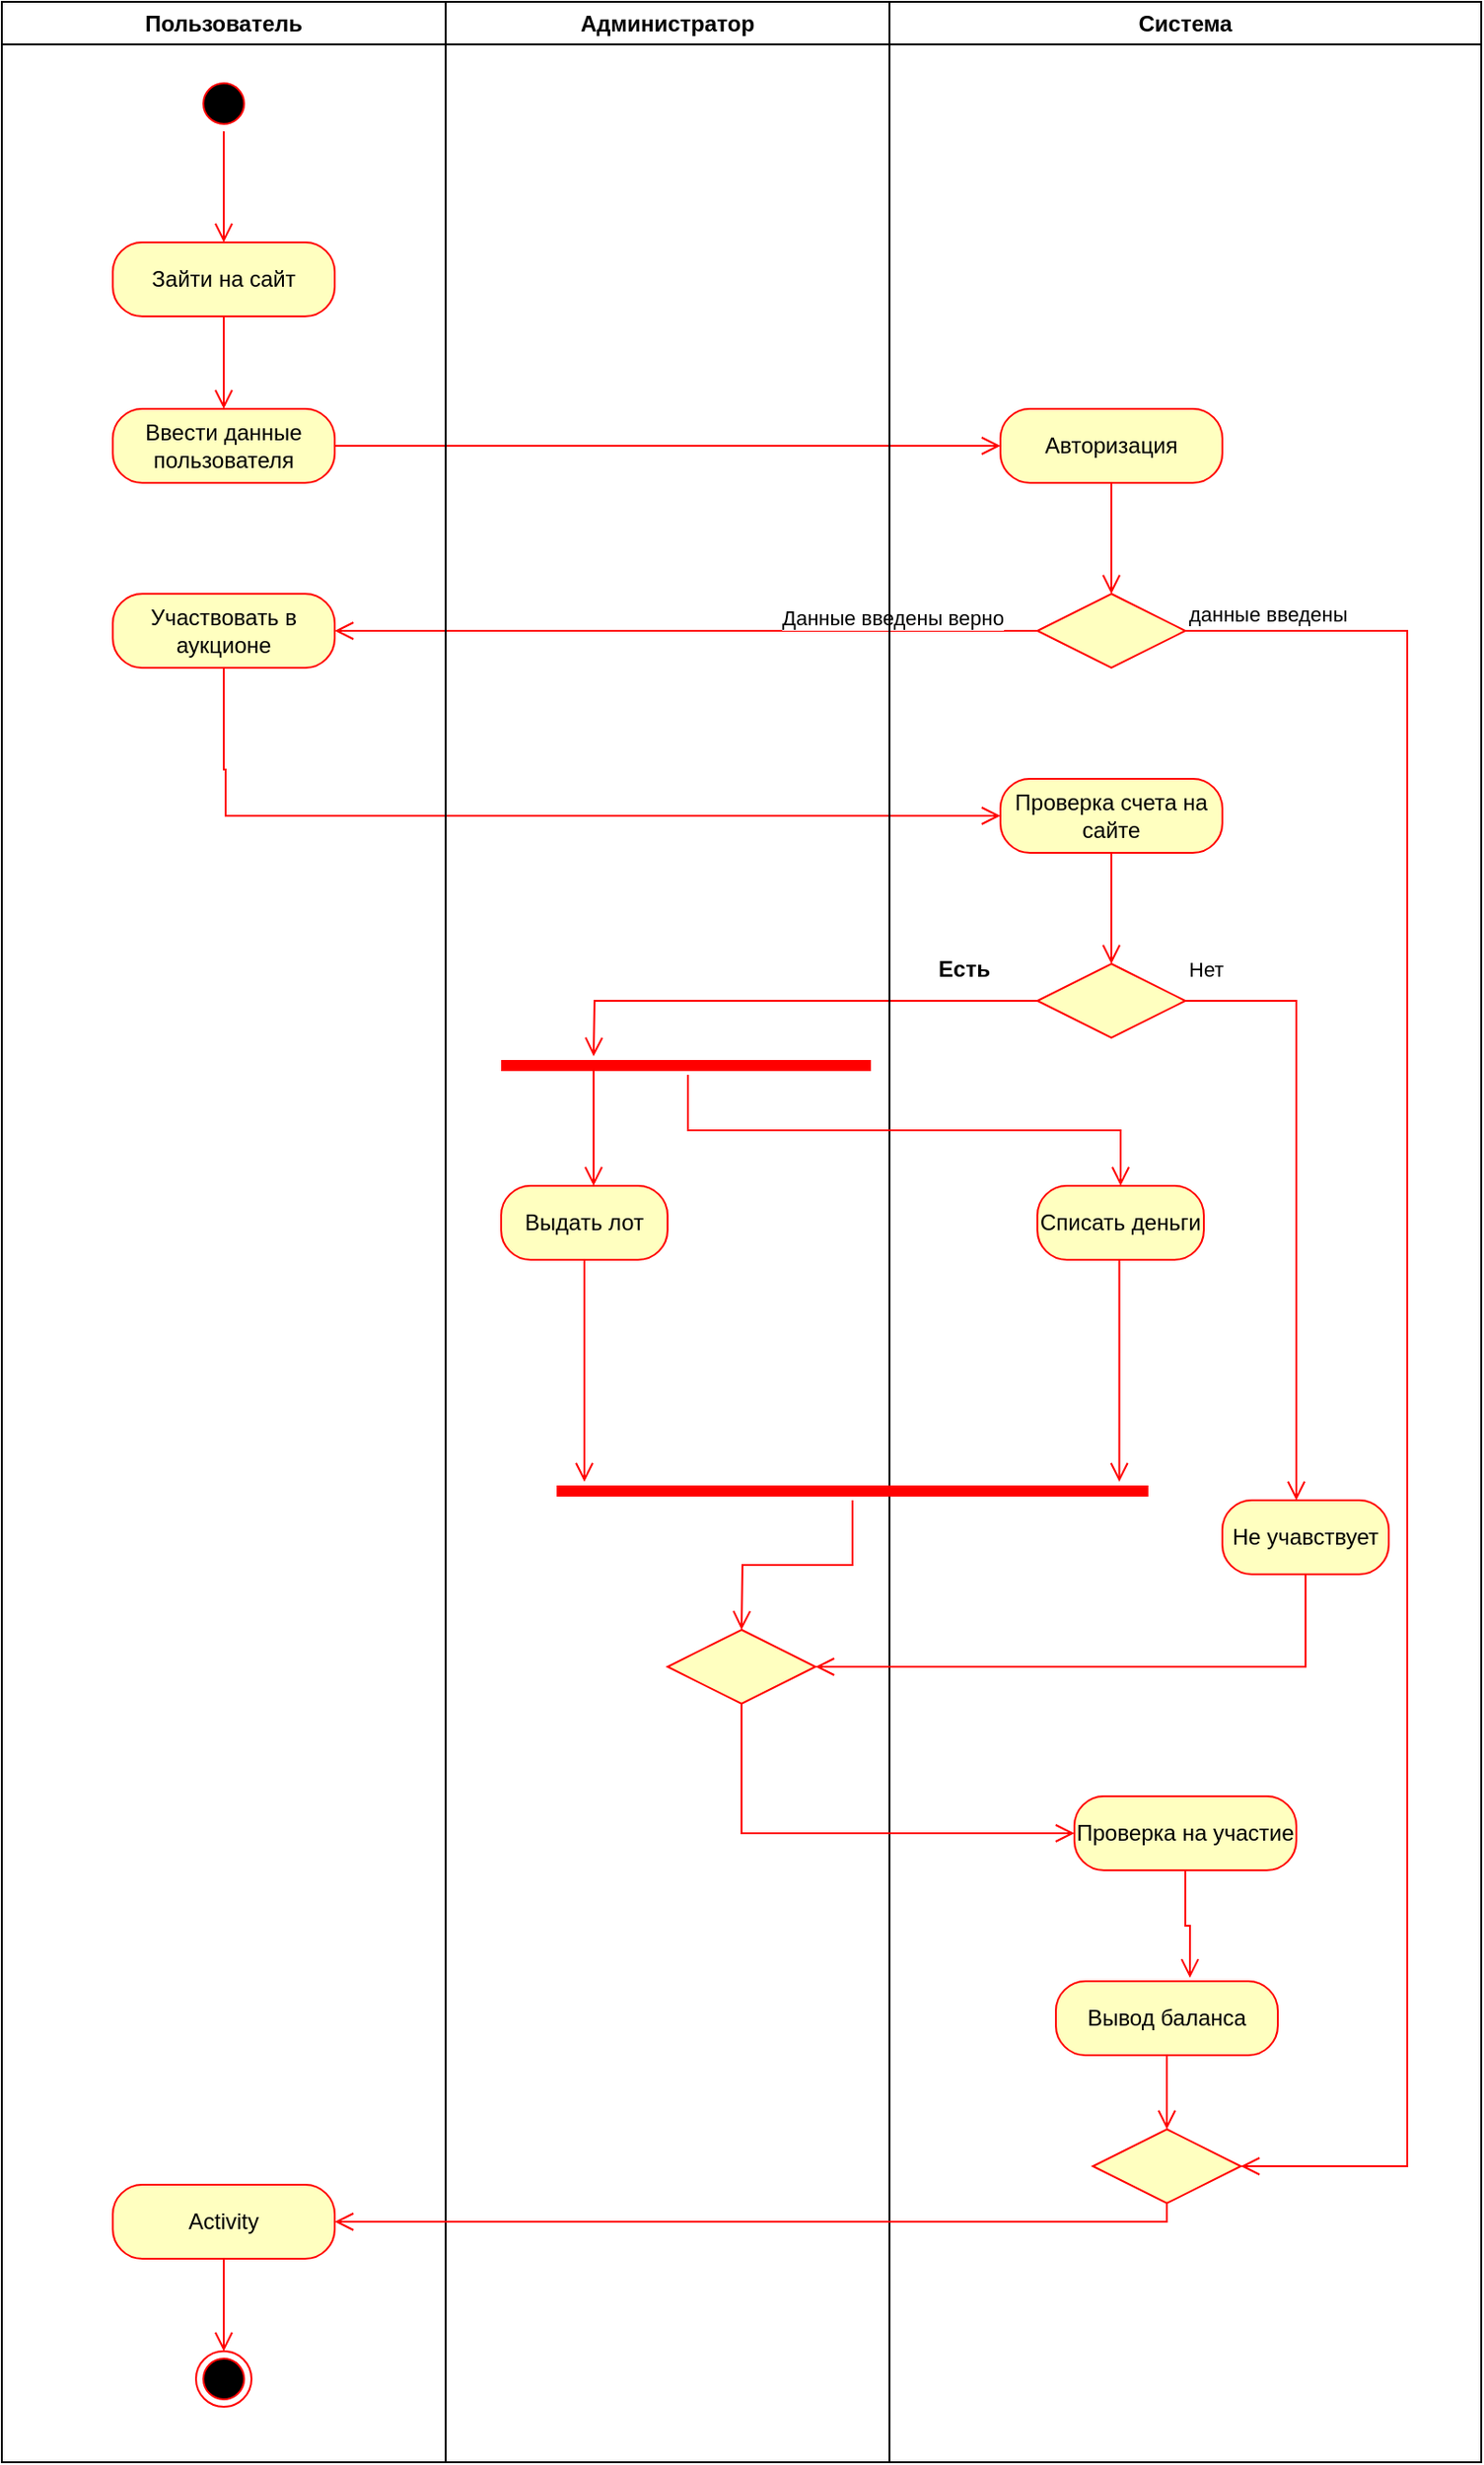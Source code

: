 <mxfile version="27.1.1">
  <diagram name="Страница — 1" id="MxvPOZNu0eZDV6F3p2Vq">
    <mxGraphModel dx="1139" dy="559" grid="1" gridSize="10" guides="1" tooltips="1" connect="1" arrows="1" fold="1" page="1" pageScale="1" pageWidth="827" pageHeight="1169" math="0" shadow="0">
      <root>
        <mxCell id="0" />
        <mxCell id="1" parent="0" />
        <mxCell id="AiupzfriiUT0BEA5pnW3-1" value="Пользователь" style="swimlane;whiteSpace=wrap;html=1;startSize=23;" vertex="1" parent="1">
          <mxGeometry width="240" height="1330" as="geometry" />
        </mxCell>
        <mxCell id="AiupzfriiUT0BEA5pnW3-5" value="Зайти на сайт" style="rounded=1;whiteSpace=wrap;html=1;arcSize=40;fontColor=#000000;fillColor=#ffffc0;strokeColor=#ff0000;" vertex="1" parent="AiupzfriiUT0BEA5pnW3-1">
          <mxGeometry x="60" y="130" width="120" height="40" as="geometry" />
        </mxCell>
        <mxCell id="AiupzfriiUT0BEA5pnW3-6" value="" style="edgeStyle=orthogonalEdgeStyle;html=1;verticalAlign=bottom;endArrow=open;endSize=8;strokeColor=#ff0000;rounded=0;" edge="1" source="AiupzfriiUT0BEA5pnW3-5" parent="AiupzfriiUT0BEA5pnW3-1">
          <mxGeometry relative="1" as="geometry">
            <mxPoint x="120" y="220" as="targetPoint" />
          </mxGeometry>
        </mxCell>
        <mxCell id="AiupzfriiUT0BEA5pnW3-7" value="" style="ellipse;html=1;shape=startState;fillColor=#000000;strokeColor=#ff0000;" vertex="1" parent="AiupzfriiUT0BEA5pnW3-1">
          <mxGeometry x="105" y="40" width="30" height="30" as="geometry" />
        </mxCell>
        <mxCell id="AiupzfriiUT0BEA5pnW3-8" value="" style="edgeStyle=orthogonalEdgeStyle;html=1;verticalAlign=bottom;endArrow=open;endSize=8;strokeColor=#ff0000;rounded=0;" edge="1" source="AiupzfriiUT0BEA5pnW3-7" parent="AiupzfriiUT0BEA5pnW3-1">
          <mxGeometry relative="1" as="geometry">
            <mxPoint x="120" y="130" as="targetPoint" />
          </mxGeometry>
        </mxCell>
        <mxCell id="AiupzfriiUT0BEA5pnW3-9" value="Ввести данные пользователя" style="rounded=1;whiteSpace=wrap;html=1;arcSize=40;fontColor=#000000;fillColor=#ffffc0;strokeColor=#ff0000;" vertex="1" parent="AiupzfriiUT0BEA5pnW3-1">
          <mxGeometry x="60" y="220" width="120" height="40" as="geometry" />
        </mxCell>
        <mxCell id="AiupzfriiUT0BEA5pnW3-16" value="Участвовать в аукционе" style="rounded=1;whiteSpace=wrap;html=1;arcSize=40;fontColor=#000000;fillColor=#ffffc0;strokeColor=#ff0000;" vertex="1" parent="AiupzfriiUT0BEA5pnW3-1">
          <mxGeometry x="60" y="320" width="120" height="40" as="geometry" />
        </mxCell>
        <mxCell id="AiupzfriiUT0BEA5pnW3-49" value="Activity" style="rounded=1;whiteSpace=wrap;html=1;arcSize=40;fontColor=#000000;fillColor=#ffffc0;strokeColor=#ff0000;" vertex="1" parent="AiupzfriiUT0BEA5pnW3-1">
          <mxGeometry x="60" y="1180" width="120" height="40" as="geometry" />
        </mxCell>
        <mxCell id="AiupzfriiUT0BEA5pnW3-50" value="" style="edgeStyle=orthogonalEdgeStyle;html=1;verticalAlign=bottom;endArrow=open;endSize=8;strokeColor=#ff0000;rounded=0;" edge="1" source="AiupzfriiUT0BEA5pnW3-49" parent="AiupzfriiUT0BEA5pnW3-1">
          <mxGeometry relative="1" as="geometry">
            <mxPoint x="120" y="1270" as="targetPoint" />
          </mxGeometry>
        </mxCell>
        <mxCell id="AiupzfriiUT0BEA5pnW3-52" value="" style="ellipse;html=1;shape=endState;fillColor=#000000;strokeColor=#ff0000;" vertex="1" parent="AiupzfriiUT0BEA5pnW3-1">
          <mxGeometry x="105" y="1270" width="30" height="30" as="geometry" />
        </mxCell>
        <mxCell id="AiupzfriiUT0BEA5pnW3-3" value="Система" style="swimlane;whiteSpace=wrap;html=1;" vertex="1" parent="1">
          <mxGeometry x="480" width="320" height="1330" as="geometry" />
        </mxCell>
        <mxCell id="AiupzfriiUT0BEA5pnW3-10" value="Авторизация" style="rounded=1;whiteSpace=wrap;html=1;arcSize=40;fontColor=#000000;fillColor=#ffffc0;strokeColor=#ff0000;" vertex="1" parent="AiupzfriiUT0BEA5pnW3-3">
          <mxGeometry x="60" y="220" width="120" height="40" as="geometry" />
        </mxCell>
        <mxCell id="AiupzfriiUT0BEA5pnW3-13" value="" style="rhombus;whiteSpace=wrap;html=1;fontColor=#000000;fillColor=#ffffc0;strokeColor=#ff0000;" vertex="1" parent="AiupzfriiUT0BEA5pnW3-3">
          <mxGeometry x="80" y="320" width="80" height="40" as="geometry" />
        </mxCell>
        <mxCell id="AiupzfriiUT0BEA5pnW3-15" value="Данные введены верно" style="edgeStyle=orthogonalEdgeStyle;html=1;align=left;verticalAlign=top;endArrow=open;endSize=8;strokeColor=#ff0000;rounded=0;" edge="1" source="AiupzfriiUT0BEA5pnW3-13" parent="AiupzfriiUT0BEA5pnW3-3">
          <mxGeometry x="-0.264" y="-20" relative="1" as="geometry">
            <mxPoint x="-300" y="340" as="targetPoint" />
            <mxPoint as="offset" />
          </mxGeometry>
        </mxCell>
        <mxCell id="AiupzfriiUT0BEA5pnW3-18" value="Проверка счета на сайте" style="rounded=1;whiteSpace=wrap;html=1;arcSize=40;fontColor=#000000;fillColor=#ffffc0;strokeColor=#ff0000;" vertex="1" parent="AiupzfriiUT0BEA5pnW3-3">
          <mxGeometry x="60" y="420" width="120" height="40" as="geometry" />
        </mxCell>
        <mxCell id="AiupzfriiUT0BEA5pnW3-19" value="" style="rhombus;whiteSpace=wrap;html=1;fontColor=#000000;fillColor=#ffffc0;strokeColor=#ff0000;" vertex="1" parent="AiupzfriiUT0BEA5pnW3-3">
          <mxGeometry x="80" y="520" width="80" height="40" as="geometry" />
        </mxCell>
        <mxCell id="AiupzfriiUT0BEA5pnW3-20" value="" style="edgeStyle=orthogonalEdgeStyle;html=1;align=left;verticalAlign=bottom;endArrow=open;endSize=8;strokeColor=#ff0000;rounded=0;exitX=0.5;exitY=1;exitDx=0;exitDy=0;entryX=0.5;entryY=0;entryDx=0;entryDy=0;" edge="1" source="AiupzfriiUT0BEA5pnW3-18" parent="AiupzfriiUT0BEA5pnW3-3" target="AiupzfriiUT0BEA5pnW3-19">
          <mxGeometry x="-1" relative="1" as="geometry">
            <mxPoint x="260" y="540" as="targetPoint" />
          </mxGeometry>
        </mxCell>
        <mxCell id="AiupzfriiUT0BEA5pnW3-30" value="Есть" style="text;align=center;fontStyle=1;verticalAlign=middle;spacingLeft=3;spacingRight=3;strokeColor=none;rotatable=0;points=[[0,0.5],[1,0.5]];portConstraint=eastwest;html=1;" vertex="1" parent="AiupzfriiUT0BEA5pnW3-3">
          <mxGeometry y="510" width="80" height="26" as="geometry" />
        </mxCell>
        <mxCell id="AiupzfriiUT0BEA5pnW3-28" value="Списать деньги" style="rounded=1;whiteSpace=wrap;html=1;arcSize=40;fontColor=#000000;fillColor=#ffffc0;strokeColor=#ff0000;" vertex="1" parent="AiupzfriiUT0BEA5pnW3-3">
          <mxGeometry x="80" y="640" width="90" height="40" as="geometry" />
        </mxCell>
        <mxCell id="AiupzfriiUT0BEA5pnW3-32" value="" style="edgeStyle=orthogonalEdgeStyle;html=1;verticalAlign=bottom;endArrow=open;endSize=8;strokeColor=#ff0000;rounded=0;exitX=0.5;exitY=1;exitDx=0;exitDy=0;" edge="1" parent="AiupzfriiUT0BEA5pnW3-3">
          <mxGeometry relative="1" as="geometry">
            <mxPoint x="124.29" y="800" as="targetPoint" />
            <mxPoint x="124.29" y="680" as="sourcePoint" />
            <Array as="points">
              <mxPoint x="124.29" y="720" />
              <mxPoint x="124.29" y="720" />
            </Array>
          </mxGeometry>
        </mxCell>
        <mxCell id="AiupzfriiUT0BEA5pnW3-40" value="Проверка на участие" style="rounded=1;whiteSpace=wrap;html=1;arcSize=40;fontColor=#000000;fillColor=#ffffc0;strokeColor=#ff0000;" vertex="1" parent="AiupzfriiUT0BEA5pnW3-3">
          <mxGeometry x="100" y="970" width="120" height="40" as="geometry" />
        </mxCell>
        <mxCell id="AiupzfriiUT0BEA5pnW3-41" value="" style="edgeStyle=orthogonalEdgeStyle;html=1;verticalAlign=bottom;endArrow=open;endSize=8;strokeColor=#ff0000;rounded=0;entryX=0.604;entryY=-0.046;entryDx=0;entryDy=0;entryPerimeter=0;" edge="1" source="AiupzfriiUT0BEA5pnW3-40" parent="AiupzfriiUT0BEA5pnW3-3" target="AiupzfriiUT0BEA5pnW3-46">
          <mxGeometry relative="1" as="geometry">
            <mxPoint x="160" y="1050" as="targetPoint" />
          </mxGeometry>
        </mxCell>
        <mxCell id="AiupzfriiUT0BEA5pnW3-43" value="Не учавствует" style="rounded=1;whiteSpace=wrap;html=1;arcSize=40;fontColor=#000000;fillColor=#ffffc0;strokeColor=#ff0000;" vertex="1" parent="AiupzfriiUT0BEA5pnW3-3">
          <mxGeometry x="180" y="810" width="90" height="40" as="geometry" />
        </mxCell>
        <mxCell id="AiupzfriiUT0BEA5pnW3-46" value="Вывод баланса" style="rounded=1;whiteSpace=wrap;html=1;arcSize=40;fontColor=#000000;fillColor=#ffffc0;strokeColor=#ff0000;" vertex="1" parent="AiupzfriiUT0BEA5pnW3-3">
          <mxGeometry x="90" y="1070" width="120" height="40" as="geometry" />
        </mxCell>
        <mxCell id="AiupzfriiUT0BEA5pnW3-11" value="" style="edgeStyle=orthogonalEdgeStyle;html=1;verticalAlign=bottom;endArrow=open;endSize=8;strokeColor=#ff0000;rounded=0;entryX=0;entryY=0.5;entryDx=0;entryDy=0;exitX=1;exitY=0.5;exitDx=0;exitDy=0;" edge="1" parent="1" source="AiupzfriiUT0BEA5pnW3-9" target="AiupzfriiUT0BEA5pnW3-10">
          <mxGeometry relative="1" as="geometry">
            <mxPoint x="160" y="270" as="targetPoint" />
            <mxPoint x="160" y="220" as="sourcePoint" />
          </mxGeometry>
        </mxCell>
        <mxCell id="AiupzfriiUT0BEA5pnW3-12" value="" style="edgeStyle=orthogonalEdgeStyle;html=1;verticalAlign=bottom;endArrow=open;endSize=8;strokeColor=#ff0000;rounded=0;exitX=0.5;exitY=1;exitDx=0;exitDy=0;" edge="1" parent="1" source="AiupzfriiUT0BEA5pnW3-10">
          <mxGeometry relative="1" as="geometry">
            <mxPoint x="600" y="320" as="targetPoint" />
            <mxPoint x="630" y="330" as="sourcePoint" />
          </mxGeometry>
        </mxCell>
        <mxCell id="AiupzfriiUT0BEA5pnW3-17" value="" style="edgeStyle=orthogonalEdgeStyle;html=1;align=left;verticalAlign=top;endArrow=open;endSize=8;strokeColor=#ff0000;rounded=0;exitX=0.5;exitY=1;exitDx=0;exitDy=0;entryX=0;entryY=0.5;entryDx=0;entryDy=0;" edge="1" parent="1" source="AiupzfriiUT0BEA5pnW3-16" target="AiupzfriiUT0BEA5pnW3-18">
          <mxGeometry x="-0.264" y="-20" relative="1" as="geometry">
            <mxPoint x="560" y="440" as="targetPoint" />
            <mxPoint x="114.286" y="370" as="sourcePoint" />
            <mxPoint as="offset" />
            <Array as="points">
              <mxPoint x="120" y="415" />
              <mxPoint x="121" y="440" />
            </Array>
          </mxGeometry>
        </mxCell>
        <mxCell id="AiupzfriiUT0BEA5pnW3-22" value="" style="edgeStyle=orthogonalEdgeStyle;html=1;align=left;verticalAlign=bottom;endArrow=open;endSize=8;strokeColor=#ff0000;rounded=0;exitX=0;exitY=0.5;exitDx=0;exitDy=0;" edge="1" parent="1" source="AiupzfriiUT0BEA5pnW3-19">
          <mxGeometry x="-1" relative="1" as="geometry">
            <mxPoint x="320" y="570" as="targetPoint" />
            <mxPoint x="600" y="500" as="sourcePoint" />
          </mxGeometry>
        </mxCell>
        <mxCell id="AiupzfriiUT0BEA5pnW3-2" value="Администратор" style="swimlane;whiteSpace=wrap;html=1;" vertex="1" parent="1">
          <mxGeometry x="240" width="240" height="1330" as="geometry" />
        </mxCell>
        <mxCell id="AiupzfriiUT0BEA5pnW3-25" value="" style="shape=line;html=1;strokeWidth=6;strokeColor=#ff0000;" vertex="1" parent="AiupzfriiUT0BEA5pnW3-2">
          <mxGeometry x="30" y="570" width="200" height="10" as="geometry" />
        </mxCell>
        <mxCell id="AiupzfriiUT0BEA5pnW3-29" value="Выдать лот" style="rounded=1;whiteSpace=wrap;html=1;arcSize=40;fontColor=#000000;fillColor=#ffffc0;strokeColor=#ff0000;" vertex="1" parent="AiupzfriiUT0BEA5pnW3-2">
          <mxGeometry x="30" y="640" width="90" height="40" as="geometry" />
        </mxCell>
        <mxCell id="AiupzfriiUT0BEA5pnW3-27" value="" style="edgeStyle=orthogonalEdgeStyle;html=1;verticalAlign=bottom;endArrow=open;endSize=8;strokeColor=#ff0000;rounded=0;" edge="1" parent="AiupzfriiUT0BEA5pnW3-2">
          <mxGeometry relative="1" as="geometry">
            <mxPoint x="80" y="640" as="targetPoint" />
            <mxPoint x="80" y="575" as="sourcePoint" />
            <Array as="points">
              <mxPoint x="80" y="575" />
              <mxPoint x="80" y="640" />
            </Array>
          </mxGeometry>
        </mxCell>
        <mxCell id="AiupzfriiUT0BEA5pnW3-33" value="" style="shape=line;html=1;strokeWidth=6;strokeColor=#ff0000;" vertex="1" parent="AiupzfriiUT0BEA5pnW3-2">
          <mxGeometry x="60" y="800" width="320" height="10" as="geometry" />
        </mxCell>
        <mxCell id="AiupzfriiUT0BEA5pnW3-34" value="" style="edgeStyle=orthogonalEdgeStyle;html=1;verticalAlign=bottom;endArrow=open;endSize=8;strokeColor=#ff0000;rounded=0;" edge="1" source="AiupzfriiUT0BEA5pnW3-33" parent="AiupzfriiUT0BEA5pnW3-2">
          <mxGeometry relative="1" as="geometry">
            <mxPoint x="160" y="880" as="targetPoint" />
          </mxGeometry>
        </mxCell>
        <mxCell id="AiupzfriiUT0BEA5pnW3-35" value="" style="rhombus;whiteSpace=wrap;html=1;fontColor=#000000;fillColor=#ffffc0;strokeColor=#ff0000;" vertex="1" parent="AiupzfriiUT0BEA5pnW3-2">
          <mxGeometry x="120" y="880" width="80" height="40" as="geometry" />
        </mxCell>
        <mxCell id="AiupzfriiUT0BEA5pnW3-26" value="" style="edgeStyle=orthogonalEdgeStyle;html=1;verticalAlign=bottom;endArrow=open;endSize=8;strokeColor=#ff0000;rounded=0;exitX=0.505;exitY=1;exitDx=0;exitDy=0;exitPerimeter=0;entryX=0.5;entryY=0;entryDx=0;entryDy=0;" edge="1" source="AiupzfriiUT0BEA5pnW3-25" parent="1" target="AiupzfriiUT0BEA5pnW3-28">
          <mxGeometry relative="1" as="geometry">
            <mxPoint x="330" y="640" as="targetPoint" />
          </mxGeometry>
        </mxCell>
        <mxCell id="AiupzfriiUT0BEA5pnW3-31" value="" style="edgeStyle=orthogonalEdgeStyle;html=1;verticalAlign=bottom;endArrow=open;endSize=8;strokeColor=#ff0000;rounded=0;exitX=0.5;exitY=1;exitDx=0;exitDy=0;" edge="1" parent="1" source="AiupzfriiUT0BEA5pnW3-29">
          <mxGeometry relative="1" as="geometry">
            <mxPoint x="315" y="800" as="targetPoint" />
            <mxPoint x="330" y="610" as="sourcePoint" />
            <Array as="points">
              <mxPoint x="315" y="790" />
            </Array>
          </mxGeometry>
        </mxCell>
        <mxCell id="AiupzfriiUT0BEA5pnW3-21" value="Нет" style="edgeStyle=orthogonalEdgeStyle;html=1;align=left;verticalAlign=top;endArrow=open;endSize=8;strokeColor=#ff0000;rounded=0;" edge="1" source="AiupzfriiUT0BEA5pnW3-19" parent="1">
          <mxGeometry x="-1" y="30" relative="1" as="geometry">
            <mxPoint x="700" y="810" as="targetPoint" />
            <Array as="points">
              <mxPoint x="700" y="540" />
              <mxPoint x="700" y="810" />
            </Array>
            <mxPoint as="offset" />
          </mxGeometry>
        </mxCell>
        <mxCell id="AiupzfriiUT0BEA5pnW3-37" value="" style="edgeStyle=orthogonalEdgeStyle;html=1;align=left;verticalAlign=top;endArrow=open;endSize=8;strokeColor=#ff0000;rounded=0;" edge="1" source="AiupzfriiUT0BEA5pnW3-35" parent="1" target="AiupzfriiUT0BEA5pnW3-40">
          <mxGeometry x="-1" relative="1" as="geometry">
            <mxPoint x="590" y="990" as="targetPoint" />
            <Array as="points">
              <mxPoint x="400" y="980" />
              <mxPoint x="400" y="980" />
            </Array>
          </mxGeometry>
        </mxCell>
        <mxCell id="AiupzfriiUT0BEA5pnW3-45" value="" style="edgeStyle=orthogonalEdgeStyle;html=1;verticalAlign=bottom;endArrow=open;endSize=8;strokeColor=#ff0000;rounded=0;exitX=0.5;exitY=1;exitDx=0;exitDy=0;entryX=1;entryY=0.5;entryDx=0;entryDy=0;" edge="1" parent="1" source="AiupzfriiUT0BEA5pnW3-43" target="AiupzfriiUT0BEA5pnW3-35">
          <mxGeometry relative="1" as="geometry">
            <mxPoint x="610" y="870" as="targetPoint" />
            <mxPoint x="610" y="750" as="sourcePoint" />
            <Array as="points">
              <mxPoint x="705" y="900" />
            </Array>
          </mxGeometry>
        </mxCell>
        <mxCell id="AiupzfriiUT0BEA5pnW3-47" value="" style="rhombus;whiteSpace=wrap;html=1;fontColor=#000000;fillColor=#ffffc0;strokeColor=#ff0000;" vertex="1" parent="1">
          <mxGeometry x="590" y="1150" width="80" height="40" as="geometry" />
        </mxCell>
        <mxCell id="AiupzfriiUT0BEA5pnW3-14" value="данные введены" style="edgeStyle=orthogonalEdgeStyle;html=1;align=left;verticalAlign=bottom;endArrow=open;endSize=8;strokeColor=#ff0000;rounded=0;entryX=1;entryY=0.5;entryDx=0;entryDy=0;" edge="1" source="AiupzfriiUT0BEA5pnW3-13" parent="1" target="AiupzfriiUT0BEA5pnW3-47">
          <mxGeometry x="-1" relative="1" as="geometry">
            <mxPoint x="760" y="1170" as="targetPoint" />
            <Array as="points">
              <mxPoint x="760" y="340" />
              <mxPoint x="760" y="1170" />
            </Array>
          </mxGeometry>
        </mxCell>
        <mxCell id="AiupzfriiUT0BEA5pnW3-48" value="" style="edgeStyle=orthogonalEdgeStyle;html=1;verticalAlign=bottom;endArrow=open;endSize=8;strokeColor=#ff0000;rounded=0;entryX=0.5;entryY=0;entryDx=0;entryDy=0;exitX=0.5;exitY=1;exitDx=0;exitDy=0;" edge="1" parent="1" source="AiupzfriiUT0BEA5pnW3-46" target="AiupzfriiUT0BEA5pnW3-47">
          <mxGeometry relative="1" as="geometry">
            <mxPoint x="662" y="1118" as="targetPoint" />
            <mxPoint x="660" y="1060" as="sourcePoint" />
          </mxGeometry>
        </mxCell>
        <mxCell id="AiupzfriiUT0BEA5pnW3-51" value="" style="edgeStyle=orthogonalEdgeStyle;html=1;verticalAlign=bottom;endArrow=open;endSize=8;strokeColor=#ff0000;rounded=0;entryX=1;entryY=0.5;entryDx=0;entryDy=0;exitX=0.5;exitY=1;exitDx=0;exitDy=0;" edge="1" parent="1" source="AiupzfriiUT0BEA5pnW3-47" target="AiupzfriiUT0BEA5pnW3-49">
          <mxGeometry relative="1" as="geometry">
            <mxPoint x="680" y="1250" as="targetPoint" />
            <mxPoint x="680" y="1210" as="sourcePoint" />
          </mxGeometry>
        </mxCell>
      </root>
    </mxGraphModel>
  </diagram>
</mxfile>
